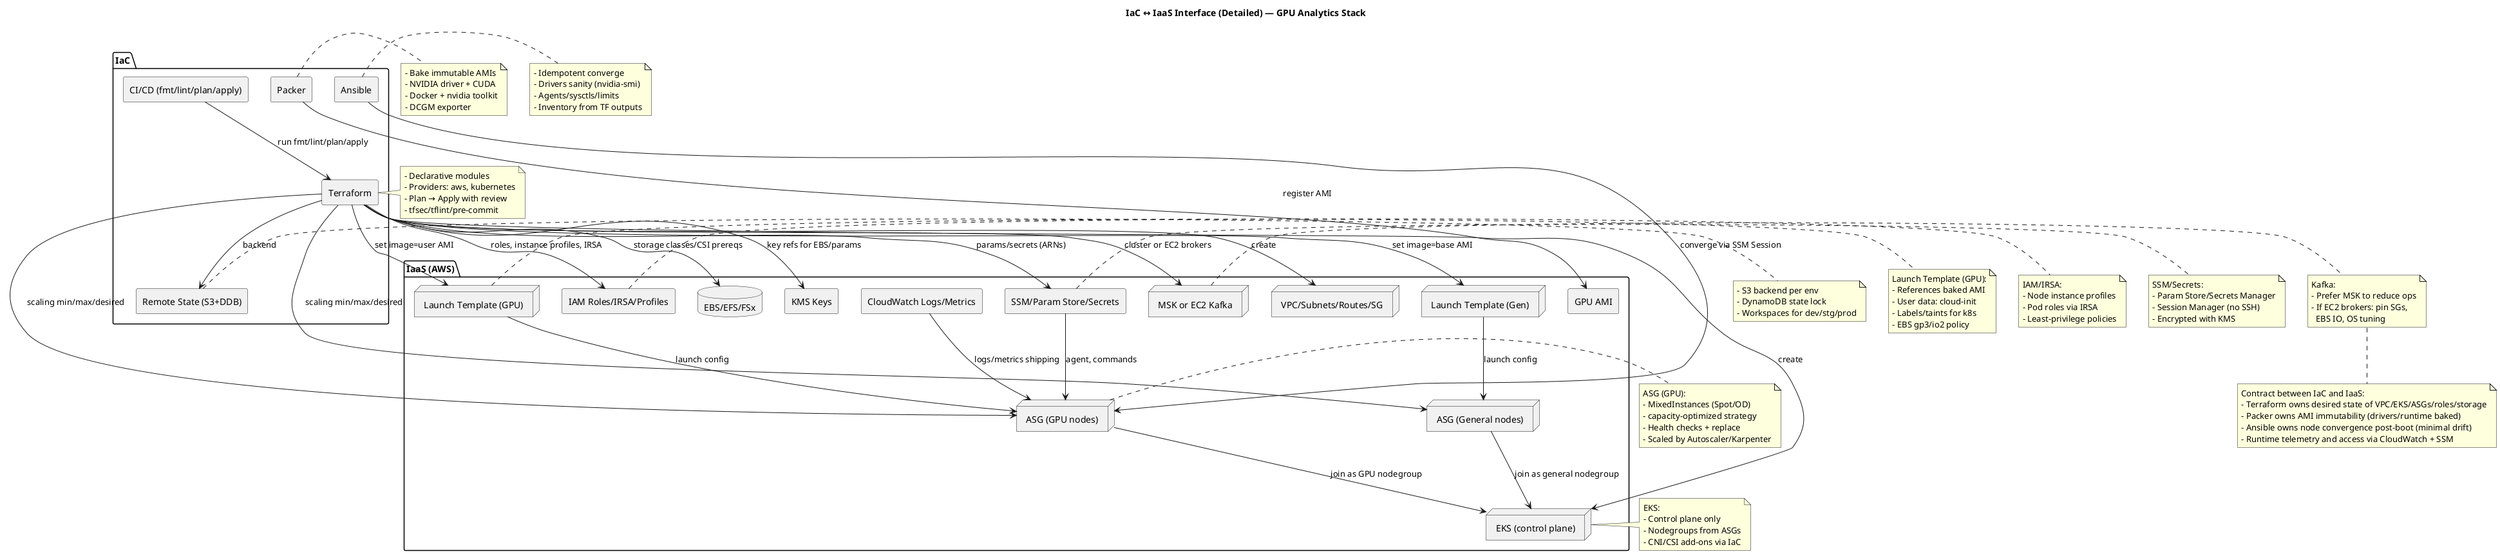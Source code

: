 @startuml
title IaC ↔ IaaS Interface (Detailed) — GPU Analytics Stack

skinparam shadowing false
skinparam componentStyle rectangle

' -------------------- IaC Layer --------------------
package "IaC" as IAC {
  component TF   as "Terraform"
  component PKR  as "Packer"
  component ANS  as "Ansible"
  component CI   as "CI/CD (fmt/lint/plan/apply)"
  component RS   as "Remote State (S3+DDB)"
}
note right of TF
- Declarative modules
- Providers: aws, kubernetes
- Plan → Apply with review
- tfsec/tflint/pre-commit
end note
note right of PKR
- Bake immutable AMIs
- NVIDIA driver + CUDA
- Docker + nvidia toolkit
- DCGM exporter
end note
note right of ANS
- Idempotent converge
- Drivers sanity (nvidia-smi)
- Agents/sysctls/limits
- Inventory from TF outputs
end note
note right of RS
- S3 backend per env
- DynamoDB state lock
- Workspaces for dev/stg/prod
end note

CI --> TF : run fmt/lint/plan/apply
TF --> RS : backend

' -------------------- IaaS Layer --------------------
package "IaaS (AWS)" as IAAS {
  node   VPC  as "VPC/Subnets/Routes/SG"
  node   EKS  as "EKS (control plane)"
  node   LTG  as "Launch Template (GPU)"
  node   LTN  as "Launch Template (Gen)"
  node   ASGG as "ASG (GPU nodes)"
  node   ASGN as "ASG (General nodes)"
  node   MSK  as "MSK or EC2 Kafka"
  database ST  as "EBS/EFS/FSx"
  component IAM as "IAM Roles/IRSA/Profiles"
  component KMS as "KMS Keys"
  component SSM as "SSM/Param Store/Secrets"
  component CW   as "CloudWatch Logs/Metrics"
  component AMI  as "GPU AMI"
}

' -------------------- Provisioning Flows --------------------
TF --> VPC : create
TF --> EKS : create
TF --> ST  : storage classes/CSI prereqs
TF --> IAM : roles, instance profiles, IRSA
TF --> SSM : params/secrets (ARNs)
TF --> KMS : key refs for EBS/params
TF --> MSK : cluster or EC2 brokers

PKR --> AMI : register AMI
TF --> LTG : set image=user AMI
TF --> LTN : set image=base AMI
LTG --> ASGG : launch config
LTN --> ASGN : launch config
TF --> ASGG : scaling min/max/desired
TF --> ASGN : scaling min/max/desired

' -------------------- Runtime/Wiring --------------------
ASGG --> EKS : join as GPU nodegroup
ASGN --> EKS : join as general nodegroup
ANS --> ASGG : converge via SSM Session
SSM --> ASGG : agent, commands
CW  --> ASGG : logs/metrics shipping

' -------------------- Notes on the Interface --------------------
note right of LTG
Launch Template (GPU):
- References baked AMI
- User data: cloud-init
- Labels/taints for k8s
- EBS gp3/io2 policy
end note

note right of ASGG
ASG (GPU):
- MixedInstances (Spot/OD)
- capacity-optimized strategy
- Health checks + replace
- Scaled by Autoscaler/Karpenter
end note

note right of IAM
IAM/IRSA:
- Node instance profiles
- Pod roles via IRSA
- Least-privilege policies
end note

note right of SSM
SSM/Secrets:
- Param Store/Secrets Manager
- Session Manager (no SSH)
- Encrypted with KMS
end note

note right of EKS
EKS:
- Control plane only
- Nodegroups from ASGs
- CNI/CSI add-ons via IaC
end note

note right of MSK
Kafka:
- Prefer MSK to reduce ops
- If EC2 brokers: pin SGs,
  EBS IO, OS tuning
end note

note bottom
Contract between IaC and IaaS:
- Terraform owns desired state of VPC/EKS/ASGs/roles/storage
- Packer owns AMI immutability (drivers/runtime baked)
- Ansible owns node convergence post-boot (minimal drift)
- Runtime telemetry and access via CloudWatch + SSM
end note

@enduml
